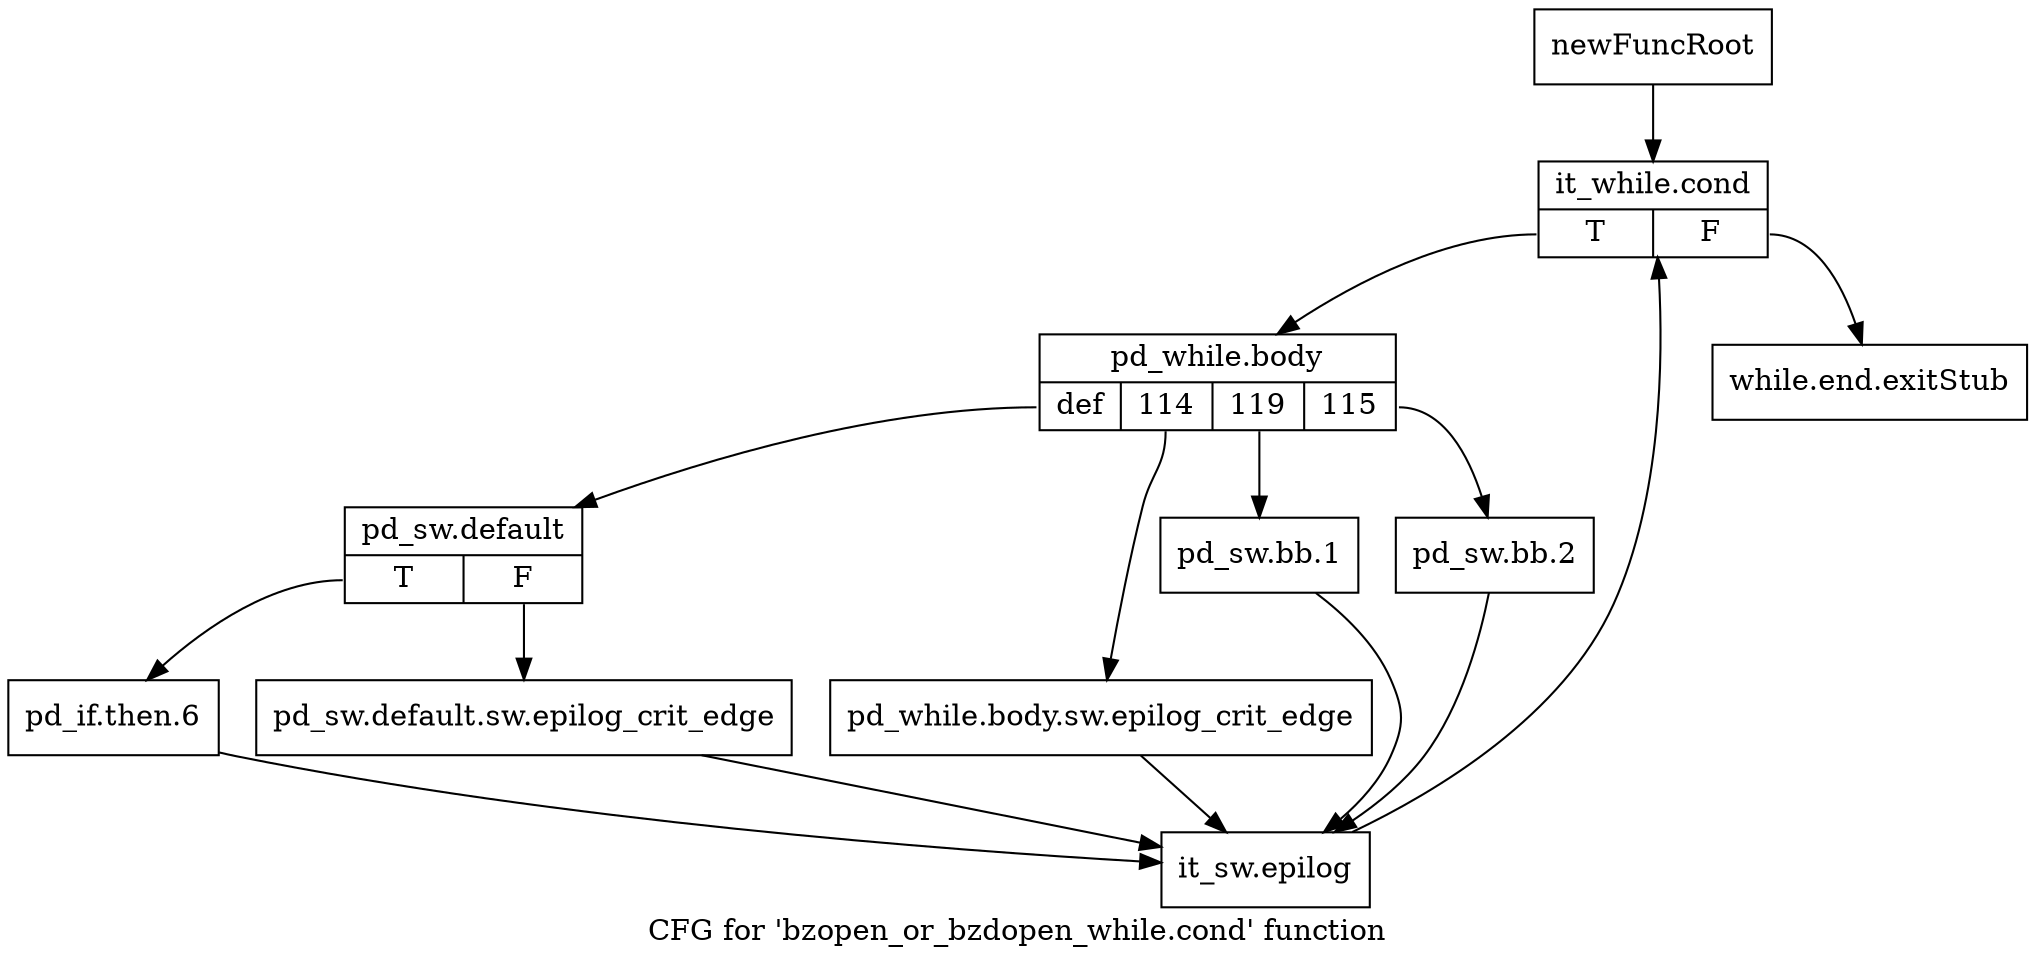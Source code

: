 digraph "CFG for 'bzopen_or_bzdopen_while.cond' function" {
	label="CFG for 'bzopen_or_bzdopen_while.cond' function";

	Node0x1882d90 [shape=record,label="{newFuncRoot}"];
	Node0x1882d90 -> Node0x1882e30;
	Node0x1882de0 [shape=record,label="{while.end.exitStub}"];
	Node0x1882e30 [shape=record,label="{it_while.cond|{<s0>T|<s1>F}}"];
	Node0x1882e30:s0 -> Node0x1882e80;
	Node0x1882e30:s1 -> Node0x1882de0;
	Node0x1882e80 [shape=record,label="{pd_while.body|{<s0>def|<s1>114|<s2>119|<s3>115}}"];
	Node0x1882e80:s0 -> Node0x1882fc0;
	Node0x1882e80:s1 -> Node0x1882f70;
	Node0x1882e80:s2 -> Node0x1882f20;
	Node0x1882e80:s3 -> Node0x1882ed0;
	Node0x1882ed0 [shape=record,label="{pd_sw.bb.2}"];
	Node0x1882ed0 -> Node0x18830b0;
	Node0x1882f20 [shape=record,label="{pd_sw.bb.1}"];
	Node0x1882f20 -> Node0x18830b0;
	Node0x1882f70 [shape=record,label="{pd_while.body.sw.epilog_crit_edge}"];
	Node0x1882f70 -> Node0x18830b0;
	Node0x1882fc0 [shape=record,label="{pd_sw.default|{<s0>T|<s1>F}}"];
	Node0x1882fc0:s0 -> Node0x1883060;
	Node0x1882fc0:s1 -> Node0x1883010;
	Node0x1883010 [shape=record,label="{pd_sw.default.sw.epilog_crit_edge}"];
	Node0x1883010 -> Node0x18830b0;
	Node0x1883060 [shape=record,label="{pd_if.then.6}"];
	Node0x1883060 -> Node0x18830b0;
	Node0x18830b0 [shape=record,label="{it_sw.epilog}"];
	Node0x18830b0 -> Node0x1882e30;
}
